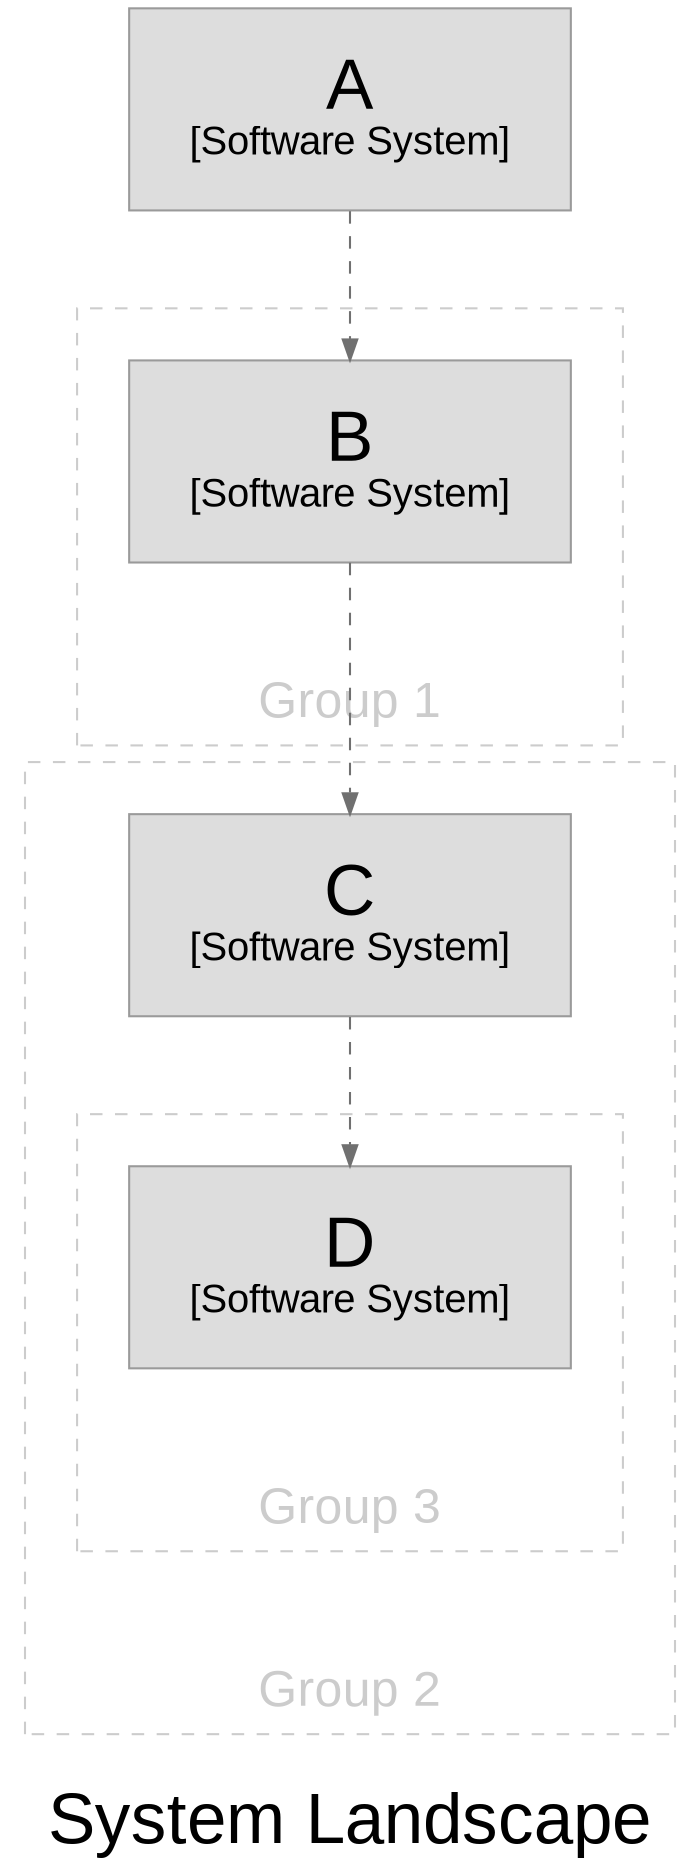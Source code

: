 digraph {
  compound=true
  graph [fontname="Arial", rankdir=TB, ranksep=1.0, nodesep=1.0]
  node [fontname="Arial", shape=box, margin="0.4,0.3"]
  edge [fontname="Arial"]
  label=<<br /><font point-size="34">System Landscape</font>>

  subgraph "cluster_group_Group 1" {
    margin=25
    label=<<font point-size="24"><br />Group 1</font>>
    labelloc=b
    color="#cccccc"
    fontcolor="#cccccc"
    fillcolor="#ffffff"
    style="dashed"

    2 [id=2,shape=rect, label=<<font point-size="34">B</font><br /><font point-size="19">[Software System]</font>>, style=filled, color="#9a9a9a", fillcolor="#dddddd", fontcolor="#000000"]
  }

  subgraph "cluster_group_Group 2" {
    margin=25
    label=<<font point-size="24"><br />Group 2</font>>
    labelloc=b
    color="#cccccc"
    fontcolor="#cccccc"
    fillcolor="#ffffff"
    style="dashed"

    3 [id=3,shape=rect, label=<<font point-size="34">C</font><br /><font point-size="19">[Software System]</font>>, style=filled, color="#9a9a9a", fillcolor="#dddddd", fontcolor="#000000"]
      subgraph "cluster_group_Group 3" {
        margin=25
        label=<<font point-size="24"><br />Group 3</font>>
        labelloc=b
        color="#cccccc"
        fontcolor="#cccccc"
        fillcolor="#ffffff"
        style="dashed"

        4 [id=4,shape=rect, label=<<font point-size="34">D</font><br /><font point-size="19">[Software System]</font>>, style=filled, color="#9a9a9a", fillcolor="#dddddd", fontcolor="#000000"]
      }

  }

  1 [id=1,shape=rect, label=<<font point-size="34">A</font><br /><font point-size="19">[Software System]</font>>, style=filled, color="#9a9a9a", fillcolor="#dddddd", fontcolor="#000000"]

  2 -> 3 [id=10, label=<>, style="dashed", color="#707070", fontcolor="#707070"]
  3 -> 4 [id=12, label=<>, style="dashed", color="#707070", fontcolor="#707070"]
  1 -> 2 [id=9, label=<>, style="dashed", color="#707070", fontcolor="#707070"]
}